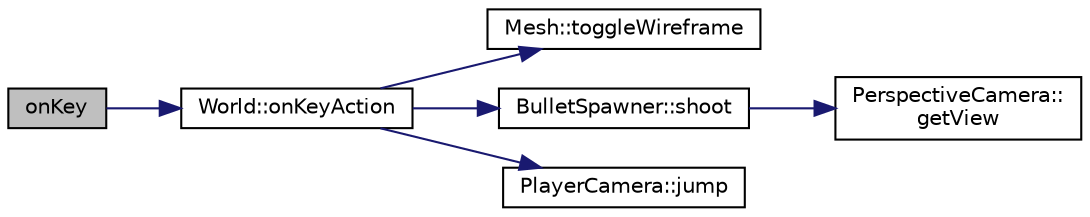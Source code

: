 digraph "onKey"
{
  edge [fontname="Helvetica",fontsize="10",labelfontname="Helvetica",labelfontsize="10"];
  node [fontname="Helvetica",fontsize="10",shape=record];
  rankdir="LR";
  Node1 [label="onKey",height=0.2,width=0.4,color="black", fillcolor="grey75", style="filled", fontcolor="black"];
  Node1 -> Node2 [color="midnightblue",fontsize="10",style="solid",fontname="Helvetica"];
  Node2 [label="World::onKeyAction",height=0.2,width=0.4,color="black", fillcolor="white", style="filled",URL="$class_world.html#a320b4008798e9e4c3ea2a9d77106ef40"];
  Node2 -> Node3 [color="midnightblue",fontsize="10",style="solid",fontname="Helvetica"];
  Node3 [label="Mesh::toggleWireframe",height=0.2,width=0.4,color="black", fillcolor="white", style="filled",URL="$class_mesh.html#a363f6809aa3269a7021a68421f1bb160"];
  Node2 -> Node4 [color="midnightblue",fontsize="10",style="solid",fontname="Helvetica"];
  Node4 [label="BulletSpawner::shoot",height=0.2,width=0.4,color="black", fillcolor="white", style="filled",URL="$class_bullet_spawner.html#a2ef82c18cb619b1a23073f87453804f5"];
  Node4 -> Node5 [color="midnightblue",fontsize="10",style="solid",fontname="Helvetica"];
  Node5 [label="PerspectiveCamera::\lgetView",height=0.2,width=0.4,color="black", fillcolor="white", style="filled",URL="$class_perspective_camera.html#aa178b372867ae7fa837d83ed506f1f36"];
  Node2 -> Node6 [color="midnightblue",fontsize="10",style="solid",fontname="Helvetica"];
  Node6 [label="PlayerCamera::jump",height=0.2,width=0.4,color="black", fillcolor="white", style="filled",URL="$class_player_camera.html#a07e07be4973f01f696ab9cd2cc1d7fdc"];
}
